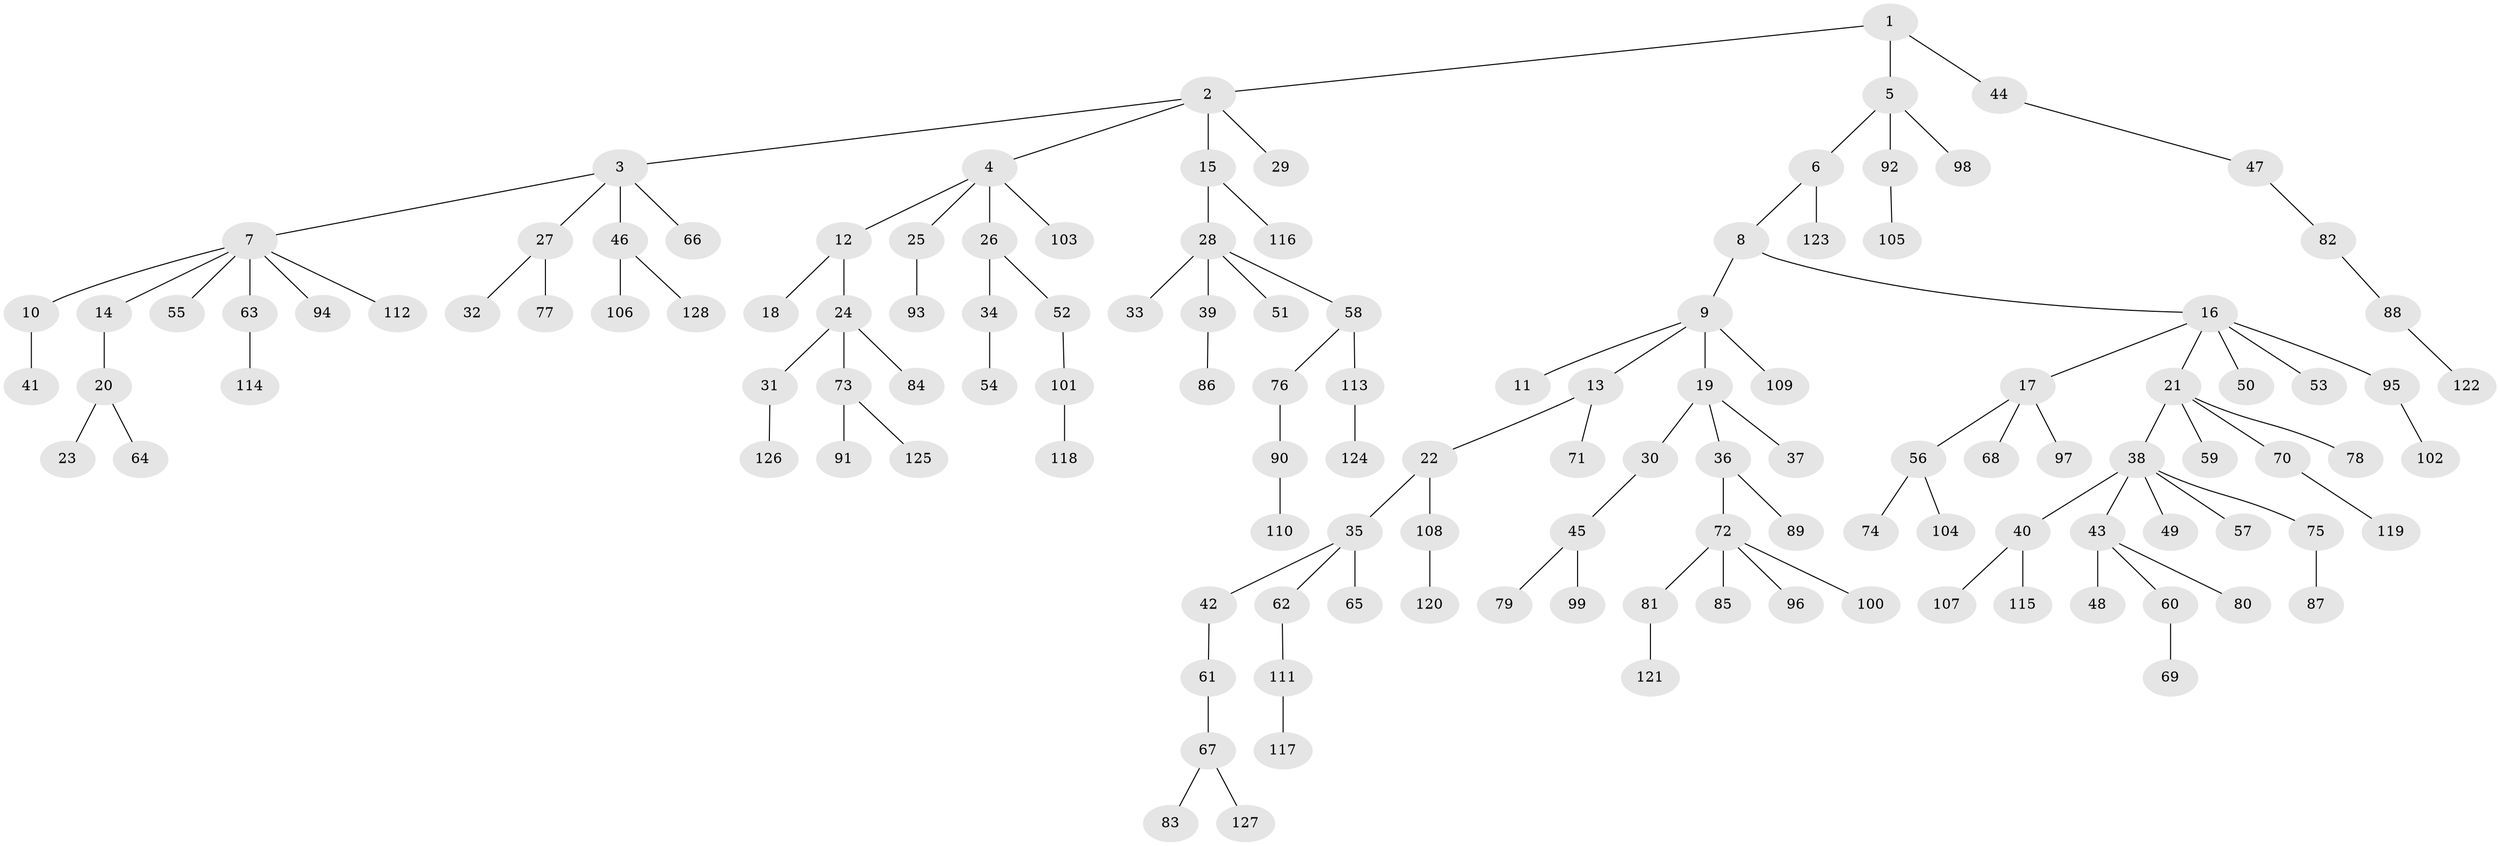 // coarse degree distribution, {1: 0.6875, 2: 0.140625, 4: 0.09375, 6: 0.015625, 5: 0.03125, 16: 0.015625, 8: 0.015625}
// Generated by graph-tools (version 1.1) at 2025/56/03/04/25 21:56:18]
// undirected, 128 vertices, 127 edges
graph export_dot {
graph [start="1"]
  node [color=gray90,style=filled];
  1;
  2;
  3;
  4;
  5;
  6;
  7;
  8;
  9;
  10;
  11;
  12;
  13;
  14;
  15;
  16;
  17;
  18;
  19;
  20;
  21;
  22;
  23;
  24;
  25;
  26;
  27;
  28;
  29;
  30;
  31;
  32;
  33;
  34;
  35;
  36;
  37;
  38;
  39;
  40;
  41;
  42;
  43;
  44;
  45;
  46;
  47;
  48;
  49;
  50;
  51;
  52;
  53;
  54;
  55;
  56;
  57;
  58;
  59;
  60;
  61;
  62;
  63;
  64;
  65;
  66;
  67;
  68;
  69;
  70;
  71;
  72;
  73;
  74;
  75;
  76;
  77;
  78;
  79;
  80;
  81;
  82;
  83;
  84;
  85;
  86;
  87;
  88;
  89;
  90;
  91;
  92;
  93;
  94;
  95;
  96;
  97;
  98;
  99;
  100;
  101;
  102;
  103;
  104;
  105;
  106;
  107;
  108;
  109;
  110;
  111;
  112;
  113;
  114;
  115;
  116;
  117;
  118;
  119;
  120;
  121;
  122;
  123;
  124;
  125;
  126;
  127;
  128;
  1 -- 2;
  1 -- 5;
  1 -- 44;
  2 -- 3;
  2 -- 4;
  2 -- 15;
  2 -- 29;
  3 -- 7;
  3 -- 27;
  3 -- 46;
  3 -- 66;
  4 -- 12;
  4 -- 25;
  4 -- 26;
  4 -- 103;
  5 -- 6;
  5 -- 92;
  5 -- 98;
  6 -- 8;
  6 -- 123;
  7 -- 10;
  7 -- 14;
  7 -- 55;
  7 -- 63;
  7 -- 94;
  7 -- 112;
  8 -- 9;
  8 -- 16;
  9 -- 11;
  9 -- 13;
  9 -- 19;
  9 -- 109;
  10 -- 41;
  12 -- 18;
  12 -- 24;
  13 -- 22;
  13 -- 71;
  14 -- 20;
  15 -- 28;
  15 -- 116;
  16 -- 17;
  16 -- 21;
  16 -- 50;
  16 -- 53;
  16 -- 95;
  17 -- 56;
  17 -- 68;
  17 -- 97;
  19 -- 30;
  19 -- 36;
  19 -- 37;
  20 -- 23;
  20 -- 64;
  21 -- 38;
  21 -- 59;
  21 -- 70;
  21 -- 78;
  22 -- 35;
  22 -- 108;
  24 -- 31;
  24 -- 73;
  24 -- 84;
  25 -- 93;
  26 -- 34;
  26 -- 52;
  27 -- 32;
  27 -- 77;
  28 -- 33;
  28 -- 39;
  28 -- 51;
  28 -- 58;
  30 -- 45;
  31 -- 126;
  34 -- 54;
  35 -- 42;
  35 -- 62;
  35 -- 65;
  36 -- 72;
  36 -- 89;
  38 -- 40;
  38 -- 43;
  38 -- 49;
  38 -- 57;
  38 -- 75;
  39 -- 86;
  40 -- 107;
  40 -- 115;
  42 -- 61;
  43 -- 48;
  43 -- 60;
  43 -- 80;
  44 -- 47;
  45 -- 79;
  45 -- 99;
  46 -- 106;
  46 -- 128;
  47 -- 82;
  52 -- 101;
  56 -- 74;
  56 -- 104;
  58 -- 76;
  58 -- 113;
  60 -- 69;
  61 -- 67;
  62 -- 111;
  63 -- 114;
  67 -- 83;
  67 -- 127;
  70 -- 119;
  72 -- 81;
  72 -- 85;
  72 -- 96;
  72 -- 100;
  73 -- 91;
  73 -- 125;
  75 -- 87;
  76 -- 90;
  81 -- 121;
  82 -- 88;
  88 -- 122;
  90 -- 110;
  92 -- 105;
  95 -- 102;
  101 -- 118;
  108 -- 120;
  111 -- 117;
  113 -- 124;
}

